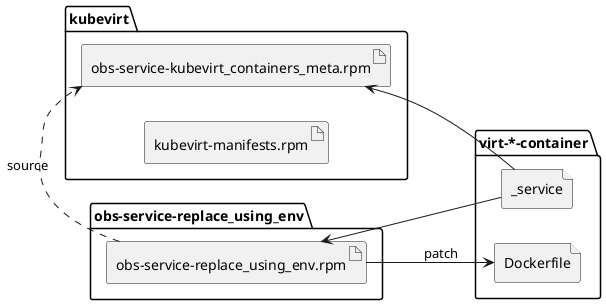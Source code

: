 @startuml
left to right direction

package kubevirt {
  artifact "kubevirt-manifests.rpm" as manifests_rpm
  artifact "obs-service-kubevirt_containers_meta.rpm" as meta_rpm
}

package "obs-service-replace_using_env" {
  artifact "obs-service-replace_using_env.rpm" as env_replace_rpm
}

package "virt-*-container" {
  file Dockerfile as dockerfile
  file _service as service
}

service -u-> meta_rpm
service -u-> env_replace_rpm
env_replace_rpm -u-> dockerfile : patch
env_replace_rpm -d.> meta_rpm : source
@enduml
